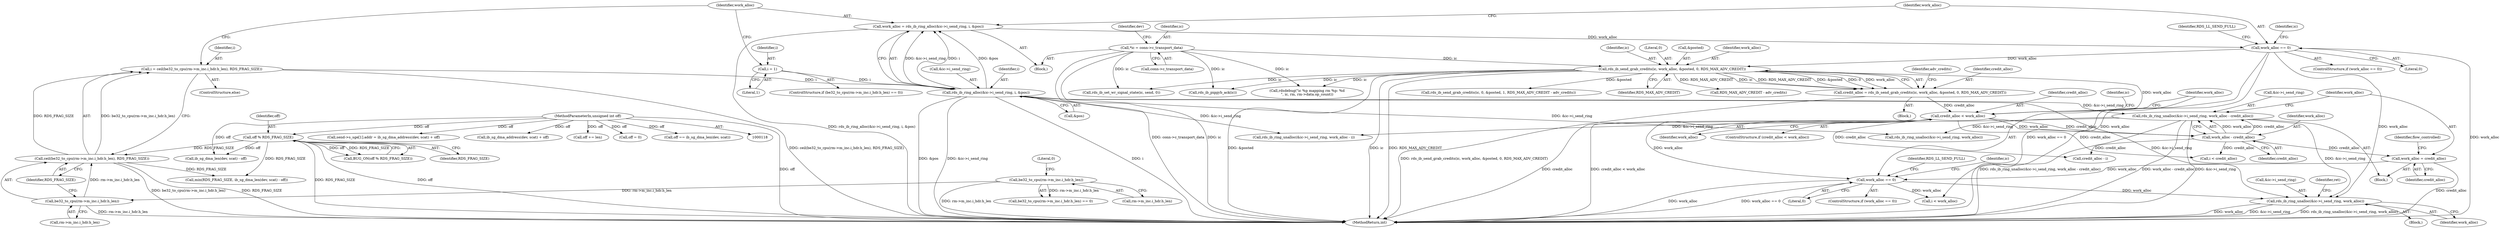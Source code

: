 digraph "0_linux_6094628bfd94323fc1cea05ec2c6affd98c18f7f@pointer" {
"1000378" [label="(Call,rds_ib_ring_unalloc(&ic->i_send_ring, work_alloc))"];
"1000294" [label="(Call,rds_ib_ring_unalloc(&ic->i_send_ring, work_alloc - credit_alloc))"];
"1000246" [label="(Call,rds_ib_ring_alloc(&ic->i_send_ring, i, &pos))"];
"1000232" [label="(Call,i = ceil(be32_to_cpu(rm->m_inc.i_hdr.h_len), RDS_FRAG_SIZE))"];
"1000234" [label="(Call,ceil(be32_to_cpu(rm->m_inc.i_hdr.h_len), RDS_FRAG_SIZE))"];
"1000235" [label="(Call,be32_to_cpu(rm->m_inc.i_hdr.h_len))"];
"1000219" [label="(Call,be32_to_cpu(rm->m_inc.i_hdr.h_len))"];
"1000177" [label="(Call,off % RDS_FRAG_SIZE)"];
"1000123" [label="(MethodParameterIn,unsigned int off)"];
"1000228" [label="(Call,i = 1)"];
"1000299" [label="(Call,work_alloc - credit_alloc)"];
"1000290" [label="(Call,credit_alloc < work_alloc)"];
"1000277" [label="(Call,credit_alloc = rds_ib_send_grab_credits(ic, work_alloc, &posted, 0, RDS_MAX_ADV_CREDIT))"];
"1000279" [label="(Call,rds_ib_send_grab_credits(ic, work_alloc, &posted, 0, RDS_MAX_ADV_CREDIT))"];
"1000126" [label="(Call,*ic = conn->c_transport_data)"];
"1000255" [label="(Call,work_alloc == 0)"];
"1000244" [label="(Call,work_alloc = rds_ib_ring_alloc(&ic->i_send_ring, i, &pos))"];
"1000309" [label="(Call,work_alloc == 0)"];
"1000302" [label="(Call,work_alloc = credit_alloc)"];
"1000295" [label="(Call,&ic->i_send_ring)"];
"1000133" [label="(Identifier,dev)"];
"1000233" [label="(Identifier,i)"];
"1000247" [label="(Call,&ic->i_send_ring)"];
"1000235" [label="(Call,be32_to_cpu(rm->m_inc.i_hdr.h_len))"];
"1000254" [label="(ControlStructure,if (work_alloc == 0))"];
"1000246" [label="(Call,rds_ib_ring_alloc(&ic->i_send_ring, i, &pos))"];
"1000177" [label="(Call,off % RDS_FRAG_SIZE)"];
"1000692" [label="(Call,send->s_sge[1].addr = ib_sg_dma_address(dev, scat) + off)"];
"1000276" [label="(Block,)"];
"1000274" [label="(Identifier,ic)"];
"1000256" [label="(Identifier,work_alloc)"];
"1001026" [label="(MethodReturn,int)"];
"1000308" [label="(ControlStructure,if (work_alloc == 0))"];
"1000281" [label="(Identifier,work_alloc)"];
"1000680" [label="(Call,ib_sg_dma_len(dev, scat) - off)"];
"1000220" [label="(Call,rm->m_inc.i_hdr.h_len)"];
"1000277" [label="(Call,credit_alloc = rds_ib_send_grab_credits(ic, work_alloc, &posted, 0, RDS_MAX_ADV_CREDIT))"];
"1000678" [label="(Call,min(RDS_FRAG_SIZE, ib_sg_dma_len(dev, scat) - off))"];
"1000279" [label="(Call,rds_ib_send_grab_credits(ic, work_alloc, &posted, 0, RDS_MAX_ADV_CREDIT))"];
"1000234" [label="(Call,ceil(be32_to_cpu(rm->m_inc.i_hdr.h_len), RDS_FRAG_SIZE))"];
"1000127" [label="(Identifier,ic)"];
"1000294" [label="(Call,rds_ib_ring_unalloc(&ic->i_send_ring, work_alloc - credit_alloc))"];
"1000700" [label="(Call,ib_sg_dma_address(dev, scat) + off)"];
"1000217" [label="(ControlStructure,if (be32_to_cpu(rm->m_inc.i_hdr.h_len) == 0))"];
"1000379" [label="(Call,&ic->i_send_ring)"];
"1000128" [label="(Call,conn->c_transport_data)"];
"1000309" [label="(Call,work_alloc == 0)"];
"1000300" [label="(Identifier,work_alloc)"];
"1000930" [label="(Call,i < credit_alloc)"];
"1000280" [label="(Identifier,ic)"];
"1000385" [label="(Identifier,ret)"];
"1000732" [label="(Call,rds_ib_set_wr_signal_state(ic, send, 0))"];
"1000284" [label="(Literal,0)"];
"1000304" [label="(Identifier,credit_alloc)"];
"1000717" [label="(Call,off += len)"];
"1000126" [label="(Call,*ic = conn->c_transport_data)"];
"1000513" [label="(Call,rds_ib_send_grab_credits(ic, 0, &posted, 1, RDS_MAX_ADV_CREDIT - adv_credits))"];
"1000232" [label="(Call,i = ceil(be32_to_cpu(rm->m_inc.i_hdr.h_len), RDS_FRAG_SIZE))"];
"1000314" [label="(Identifier,RDS_LL_SEND_FULL)"];
"1000227" [label="(Literal,0)"];
"1000236" [label="(Call,rm->m_inc.i_hdr.h_len)"];
"1000230" [label="(Literal,1)"];
"1000499" [label="(Call,rds_ib_piggyb_ack(ic))"];
"1000303" [label="(Identifier,work_alloc)"];
"1000251" [label="(Identifier,i)"];
"1000375" [label="(Block,)"];
"1000729" [label="(Call,off = 0)"];
"1000231" [label="(ControlStructure,else)"];
"1000244" [label="(Call,work_alloc = rds_ib_ring_alloc(&ic->i_send_ring, i, &pos))"];
"1000282" [label="(Call,&posted)"];
"1000285" [label="(Identifier,RDS_MAX_ADV_CREDIT)"];
"1000260" [label="(Identifier,RDS_LL_SEND_FULL)"];
"1000378" [label="(Call,rds_ib_ring_unalloc(&ic->i_send_ring, work_alloc))"];
"1000986" [label="(Call,rds_ib_ring_unalloc(&ic->i_send_ring, work_alloc))"];
"1000245" [label="(Identifier,work_alloc)"];
"1000519" [label="(Call,RDS_MAX_ADV_CREDIT - adv_credits)"];
"1000292" [label="(Identifier,work_alloc)"];
"1000287" [label="(Identifier,adv_credits)"];
"1000229" [label="(Identifier,i)"];
"1000301" [label="(Identifier,credit_alloc)"];
"1000123" [label="(MethodParameterIn,unsigned int off)"];
"1000293" [label="(Block,)"];
"1000219" [label="(Call,be32_to_cpu(rm->m_inc.i_hdr.h_len))"];
"1000383" [label="(Identifier,work_alloc)"];
"1000289" [label="(ControlStructure,if (credit_alloc < work_alloc))"];
"1000176" [label="(Call,BUG_ON(off % RDS_FRAG_SIZE))"];
"1000278" [label="(Identifier,credit_alloc)"];
"1000228" [label="(Call,i = 1)"];
"1000935" [label="(Call,credit_alloc - i)"];
"1000311" [label="(Literal,0)"];
"1000243" [label="(Identifier,RDS_FRAG_SIZE)"];
"1000310" [label="(Identifier,work_alloc)"];
"1000721" [label="(Call,off == ib_sg_dma_len(dev, scat))"];
"1000257" [label="(Literal,0)"];
"1000179" [label="(Identifier,RDS_FRAG_SIZE)"];
"1000302" [label="(Call,work_alloc = credit_alloc)"];
"1000299" [label="(Call,work_alloc - credit_alloc)"];
"1000914" [label="(Call,rds_ib_ring_unalloc(&ic->i_send_ring, work_alloc - i))"];
"1000297" [label="(Identifier,ic)"];
"1000178" [label="(Identifier,off)"];
"1000291" [label="(Identifier,credit_alloc)"];
"1000124" [label="(Block,)"];
"1000290" [label="(Call,credit_alloc < work_alloc)"];
"1000306" [label="(Identifier,flow_controlled)"];
"1000658" [label="(Call,i < work_alloc)"];
"1000329" [label="(Identifier,ic)"];
"1000358" [label="(Call,rdsdebug(\"ic %p mapping rm %p: %d\n\", ic, rm, rm->data.op_count))"];
"1000218" [label="(Call,be32_to_cpu(rm->m_inc.i_hdr.h_len) == 0)"];
"1000252" [label="(Call,&pos)"];
"1000255" [label="(Call,work_alloc == 0)"];
"1000378" -> "1000375"  [label="AST: "];
"1000378" -> "1000383"  [label="CFG: "];
"1000379" -> "1000378"  [label="AST: "];
"1000383" -> "1000378"  [label="AST: "];
"1000385" -> "1000378"  [label="CFG: "];
"1000378" -> "1001026"  [label="DDG: work_alloc"];
"1000378" -> "1001026"  [label="DDG: &ic->i_send_ring"];
"1000378" -> "1001026"  [label="DDG: rds_ib_ring_unalloc(&ic->i_send_ring, work_alloc)"];
"1000294" -> "1000378"  [label="DDG: &ic->i_send_ring"];
"1000246" -> "1000378"  [label="DDG: &ic->i_send_ring"];
"1000309" -> "1000378"  [label="DDG: work_alloc"];
"1000255" -> "1000378"  [label="DDG: work_alloc"];
"1000294" -> "1000293"  [label="AST: "];
"1000294" -> "1000299"  [label="CFG: "];
"1000295" -> "1000294"  [label="AST: "];
"1000299" -> "1000294"  [label="AST: "];
"1000303" -> "1000294"  [label="CFG: "];
"1000294" -> "1001026"  [label="DDG: rds_ib_ring_unalloc(&ic->i_send_ring, work_alloc - credit_alloc)"];
"1000294" -> "1001026"  [label="DDG: work_alloc - credit_alloc"];
"1000294" -> "1001026"  [label="DDG: &ic->i_send_ring"];
"1000246" -> "1000294"  [label="DDG: &ic->i_send_ring"];
"1000299" -> "1000294"  [label="DDG: work_alloc"];
"1000299" -> "1000294"  [label="DDG: credit_alloc"];
"1000294" -> "1000914"  [label="DDG: &ic->i_send_ring"];
"1000294" -> "1000986"  [label="DDG: &ic->i_send_ring"];
"1000246" -> "1000244"  [label="AST: "];
"1000246" -> "1000252"  [label="CFG: "];
"1000247" -> "1000246"  [label="AST: "];
"1000251" -> "1000246"  [label="AST: "];
"1000252" -> "1000246"  [label="AST: "];
"1000244" -> "1000246"  [label="CFG: "];
"1000246" -> "1001026"  [label="DDG: i"];
"1000246" -> "1001026"  [label="DDG: &pos"];
"1000246" -> "1001026"  [label="DDG: &ic->i_send_ring"];
"1000246" -> "1000244"  [label="DDG: &ic->i_send_ring"];
"1000246" -> "1000244"  [label="DDG: i"];
"1000246" -> "1000244"  [label="DDG: &pos"];
"1000232" -> "1000246"  [label="DDG: i"];
"1000228" -> "1000246"  [label="DDG: i"];
"1000246" -> "1000914"  [label="DDG: &ic->i_send_ring"];
"1000246" -> "1000986"  [label="DDG: &ic->i_send_ring"];
"1000232" -> "1000231"  [label="AST: "];
"1000232" -> "1000234"  [label="CFG: "];
"1000233" -> "1000232"  [label="AST: "];
"1000234" -> "1000232"  [label="AST: "];
"1000245" -> "1000232"  [label="CFG: "];
"1000232" -> "1001026"  [label="DDG: ceil(be32_to_cpu(rm->m_inc.i_hdr.h_len), RDS_FRAG_SIZE)"];
"1000234" -> "1000232"  [label="DDG: be32_to_cpu(rm->m_inc.i_hdr.h_len)"];
"1000234" -> "1000232"  [label="DDG: RDS_FRAG_SIZE"];
"1000234" -> "1000243"  [label="CFG: "];
"1000235" -> "1000234"  [label="AST: "];
"1000243" -> "1000234"  [label="AST: "];
"1000234" -> "1001026"  [label="DDG: be32_to_cpu(rm->m_inc.i_hdr.h_len)"];
"1000234" -> "1001026"  [label="DDG: RDS_FRAG_SIZE"];
"1000235" -> "1000234"  [label="DDG: rm->m_inc.i_hdr.h_len"];
"1000177" -> "1000234"  [label="DDG: RDS_FRAG_SIZE"];
"1000234" -> "1000678"  [label="DDG: RDS_FRAG_SIZE"];
"1000235" -> "1000236"  [label="CFG: "];
"1000236" -> "1000235"  [label="AST: "];
"1000243" -> "1000235"  [label="CFG: "];
"1000235" -> "1001026"  [label="DDG: rm->m_inc.i_hdr.h_len"];
"1000219" -> "1000235"  [label="DDG: rm->m_inc.i_hdr.h_len"];
"1000219" -> "1000218"  [label="AST: "];
"1000219" -> "1000220"  [label="CFG: "];
"1000220" -> "1000219"  [label="AST: "];
"1000227" -> "1000219"  [label="CFG: "];
"1000219" -> "1001026"  [label="DDG: rm->m_inc.i_hdr.h_len"];
"1000219" -> "1000218"  [label="DDG: rm->m_inc.i_hdr.h_len"];
"1000177" -> "1000176"  [label="AST: "];
"1000177" -> "1000179"  [label="CFG: "];
"1000178" -> "1000177"  [label="AST: "];
"1000179" -> "1000177"  [label="AST: "];
"1000176" -> "1000177"  [label="CFG: "];
"1000177" -> "1001026"  [label="DDG: off"];
"1000177" -> "1001026"  [label="DDG: RDS_FRAG_SIZE"];
"1000177" -> "1000176"  [label="DDG: off"];
"1000177" -> "1000176"  [label="DDG: RDS_FRAG_SIZE"];
"1000123" -> "1000177"  [label="DDG: off"];
"1000177" -> "1000678"  [label="DDG: RDS_FRAG_SIZE"];
"1000177" -> "1000680"  [label="DDG: off"];
"1000123" -> "1000118"  [label="AST: "];
"1000123" -> "1001026"  [label="DDG: off"];
"1000123" -> "1000680"  [label="DDG: off"];
"1000123" -> "1000692"  [label="DDG: off"];
"1000123" -> "1000700"  [label="DDG: off"];
"1000123" -> "1000717"  [label="DDG: off"];
"1000123" -> "1000721"  [label="DDG: off"];
"1000123" -> "1000729"  [label="DDG: off"];
"1000228" -> "1000217"  [label="AST: "];
"1000228" -> "1000230"  [label="CFG: "];
"1000229" -> "1000228"  [label="AST: "];
"1000230" -> "1000228"  [label="AST: "];
"1000245" -> "1000228"  [label="CFG: "];
"1000299" -> "1000301"  [label="CFG: "];
"1000300" -> "1000299"  [label="AST: "];
"1000301" -> "1000299"  [label="AST: "];
"1000290" -> "1000299"  [label="DDG: work_alloc"];
"1000290" -> "1000299"  [label="DDG: credit_alloc"];
"1000299" -> "1000302"  [label="DDG: credit_alloc"];
"1000299" -> "1000930"  [label="DDG: credit_alloc"];
"1000299" -> "1000935"  [label="DDG: credit_alloc"];
"1000290" -> "1000289"  [label="AST: "];
"1000290" -> "1000292"  [label="CFG: "];
"1000291" -> "1000290"  [label="AST: "];
"1000292" -> "1000290"  [label="AST: "];
"1000297" -> "1000290"  [label="CFG: "];
"1000310" -> "1000290"  [label="CFG: "];
"1000290" -> "1001026"  [label="DDG: credit_alloc"];
"1000290" -> "1001026"  [label="DDG: credit_alloc < work_alloc"];
"1000277" -> "1000290"  [label="DDG: credit_alloc"];
"1000279" -> "1000290"  [label="DDG: work_alloc"];
"1000290" -> "1000309"  [label="DDG: work_alloc"];
"1000290" -> "1000930"  [label="DDG: credit_alloc"];
"1000290" -> "1000935"  [label="DDG: credit_alloc"];
"1000277" -> "1000276"  [label="AST: "];
"1000277" -> "1000279"  [label="CFG: "];
"1000278" -> "1000277"  [label="AST: "];
"1000279" -> "1000277"  [label="AST: "];
"1000287" -> "1000277"  [label="CFG: "];
"1000277" -> "1001026"  [label="DDG: rds_ib_send_grab_credits(ic, work_alloc, &posted, 0, RDS_MAX_ADV_CREDIT)"];
"1000279" -> "1000277"  [label="DDG: ic"];
"1000279" -> "1000277"  [label="DDG: RDS_MAX_ADV_CREDIT"];
"1000279" -> "1000277"  [label="DDG: &posted"];
"1000279" -> "1000277"  [label="DDG: 0"];
"1000279" -> "1000277"  [label="DDG: work_alloc"];
"1000279" -> "1000285"  [label="CFG: "];
"1000280" -> "1000279"  [label="AST: "];
"1000281" -> "1000279"  [label="AST: "];
"1000282" -> "1000279"  [label="AST: "];
"1000284" -> "1000279"  [label="AST: "];
"1000285" -> "1000279"  [label="AST: "];
"1000279" -> "1001026"  [label="DDG: RDS_MAX_ADV_CREDIT"];
"1000279" -> "1001026"  [label="DDG: &posted"];
"1000279" -> "1001026"  [label="DDG: ic"];
"1000126" -> "1000279"  [label="DDG: ic"];
"1000255" -> "1000279"  [label="DDG: work_alloc"];
"1000279" -> "1000358"  [label="DDG: ic"];
"1000279" -> "1000499"  [label="DDG: ic"];
"1000279" -> "1000513"  [label="DDG: &posted"];
"1000279" -> "1000519"  [label="DDG: RDS_MAX_ADV_CREDIT"];
"1000279" -> "1000732"  [label="DDG: ic"];
"1000126" -> "1000124"  [label="AST: "];
"1000126" -> "1000128"  [label="CFG: "];
"1000127" -> "1000126"  [label="AST: "];
"1000128" -> "1000126"  [label="AST: "];
"1000133" -> "1000126"  [label="CFG: "];
"1000126" -> "1001026"  [label="DDG: ic"];
"1000126" -> "1001026"  [label="DDG: conn->c_transport_data"];
"1000126" -> "1000358"  [label="DDG: ic"];
"1000126" -> "1000499"  [label="DDG: ic"];
"1000126" -> "1000732"  [label="DDG: ic"];
"1000255" -> "1000254"  [label="AST: "];
"1000255" -> "1000257"  [label="CFG: "];
"1000256" -> "1000255"  [label="AST: "];
"1000257" -> "1000255"  [label="AST: "];
"1000260" -> "1000255"  [label="CFG: "];
"1000274" -> "1000255"  [label="CFG: "];
"1000255" -> "1001026"  [label="DDG: work_alloc == 0"];
"1000255" -> "1001026"  [label="DDG: work_alloc"];
"1000244" -> "1000255"  [label="DDG: work_alloc"];
"1000255" -> "1000658"  [label="DDG: work_alloc"];
"1000244" -> "1000124"  [label="AST: "];
"1000245" -> "1000244"  [label="AST: "];
"1000256" -> "1000244"  [label="CFG: "];
"1000244" -> "1001026"  [label="DDG: rds_ib_ring_alloc(&ic->i_send_ring, i, &pos)"];
"1000309" -> "1000308"  [label="AST: "];
"1000309" -> "1000311"  [label="CFG: "];
"1000310" -> "1000309"  [label="AST: "];
"1000311" -> "1000309"  [label="AST: "];
"1000314" -> "1000309"  [label="CFG: "];
"1000329" -> "1000309"  [label="CFG: "];
"1000309" -> "1001026"  [label="DDG: work_alloc"];
"1000309" -> "1001026"  [label="DDG: work_alloc == 0"];
"1000302" -> "1000309"  [label="DDG: work_alloc"];
"1000309" -> "1000658"  [label="DDG: work_alloc"];
"1000302" -> "1000293"  [label="AST: "];
"1000302" -> "1000304"  [label="CFG: "];
"1000303" -> "1000302"  [label="AST: "];
"1000304" -> "1000302"  [label="AST: "];
"1000306" -> "1000302"  [label="CFG: "];
"1000302" -> "1001026"  [label="DDG: credit_alloc"];
}
